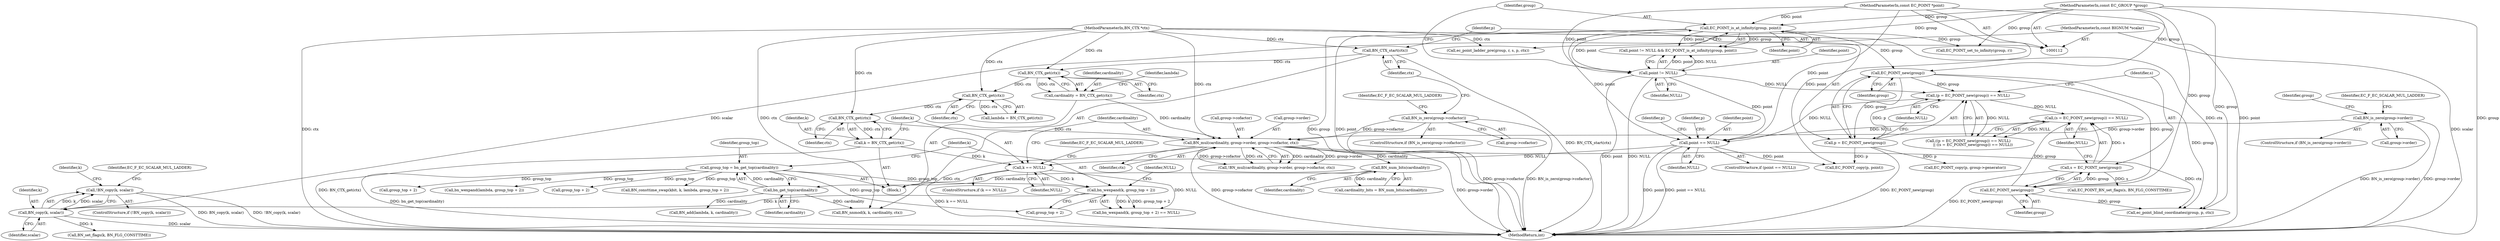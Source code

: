 digraph "0_openssl_b1d6d55ece1c26fa2829e2b819b038d7b6d692b4@API" {
"1000309" [label="(Call,!BN_copy(k, scalar))"];
"1000310" [label="(Call,BN_copy(k, scalar))"];
"1000290" [label="(Call,bn_wexpand(k, group_top + 2))"];
"1000255" [label="(Call,k == NULL)"];
"1000250" [label="(Call,k = BN_CTX_get(ctx))"];
"1000252" [label="(Call,BN_CTX_get(ctx))"];
"1000248" [label="(Call,BN_CTX_get(ctx))"];
"1000244" [label="(Call,BN_CTX_get(ctx))"];
"1000183" [label="(Call,BN_CTX_start(ctx))"];
"1000117" [label="(MethodParameterIn,BN_CTX *ctx)"];
"1000205" [label="(Call,point == NULL)"];
"1000151" [label="(Call,point != NULL)"];
"1000116" [label="(MethodParameterIn,const EC_POINT *point)"];
"1000154" [label="(Call,EC_POINT_is_at_infinity(group, point))"];
"1000113" [label="(MethodParameterIn,const EC_GROUP *group)"];
"1000187" [label="(Call,(p = EC_POINT_new(group)) == NULL)"];
"1000188" [label="(Call,p = EC_POINT_new(group))"];
"1000190" [label="(Call,EC_POINT_new(group))"];
"1000193" [label="(Call,(s = EC_POINT_new(group)) == NULL)"];
"1000194" [label="(Call,s = EC_POINT_new(group))"];
"1000196" [label="(Call,EC_POINT_new(group))"];
"1000283" [label="(Call,group_top = bn_get_top(cardinality))"];
"1000285" [label="(Call,bn_get_top(cardinality))"];
"1000281" [label="(Call,BN_num_bits(cardinality))"];
"1000265" [label="(Call,BN_mul(cardinality, group->order, group->cofactor, ctx))"];
"1000242" [label="(Call,cardinality = BN_CTX_get(ctx))"];
"1000162" [label="(Call,BN_is_zero(group->order))"];
"1000173" [label="(Call,BN_is_zero(group->cofactor))"];
"1000115" [label="(MethodParameterIn,const BIGNUM *scalar)"];
"1000249" [label="(Identifier,ctx)"];
"1000189" [label="(Identifier,p)"];
"1000265" [label="(Call,BN_mul(cardinality, group->order, group->cofactor, ctx))"];
"1000117" [label="(MethodParameterIn,BN_CTX *ctx)"];
"1000308" [label="(ControlStructure,if (!BN_copy(k, scalar)))"];
"1000464" [label="(Call,ec_point_blind_coordinates(group, p, ctx))"];
"1000243" [label="(Identifier,cardinality)"];
"1000197" [label="(Identifier,group)"];
"1000295" [label="(Identifier,NULL)"];
"1000286" [label="(Identifier,cardinality)"];
"1000475" [label="(Call,ec_point_ladder_pre(group, r, s, p, ctx))"];
"1000207" [label="(Identifier,NULL)"];
"1000191" [label="(Identifier,group)"];
"1000376" [label="(Call,group_top + 2)"];
"1000254" [label="(ControlStructure,if (k == NULL))"];
"1000187" [label="(Call,(p = EC_POINT_new(group)) == NULL)"];
"1000175" [label="(Identifier,group)"];
"1000161" [label="(ControlStructure,if (BN_is_zero(group->order)))"];
"1000158" [label="(Call,EC_POINT_set_to_infinity(group, r))"];
"1000154" [label="(Call,EC_POINT_is_at_infinity(group, point))"];
"1000162" [label="(Call,BN_is_zero(group->order))"];
"1000309" [label="(Call,!BN_copy(k, scalar))"];
"1000153" [label="(Identifier,NULL)"];
"1000188" [label="(Call,p = EC_POINT_new(group))"];
"1000290" [label="(Call,bn_wexpand(k, group_top + 2))"];
"1000285" [label="(Call,bn_get_top(cardinality))"];
"1000116" [label="(MethodParameterIn,const EC_POINT *point)"];
"1000226" [label="(Identifier,p)"];
"1000206" [label="(Identifier,point)"];
"1000204" [label="(ControlStructure,if (point == NULL))"];
"1000179" [label="(Identifier,EC_F_EC_SCALAR_MUL_LADDER)"];
"1000297" [label="(Call,bn_wexpand(lambda, group_top + 2))"];
"1000266" [label="(Identifier,cardinality)"];
"1000212" [label="(Identifier,p)"];
"1000205" [label="(Call,point == NULL)"];
"1000174" [label="(Call,group->cofactor)"];
"1000256" [label="(Identifier,k)"];
"1000311" [label="(Identifier,k)"];
"1000253" [label="(Identifier,ctx)"];
"1000118" [label="(Block,)"];
"1000319" [label="(Identifier,k)"];
"1000255" [label="(Call,k == NULL)"];
"1000173" [label="(Call,BN_is_zero(group->cofactor))"];
"1000150" [label="(Call,point != NULL && EC_POINT_is_at_infinity(group, point))"];
"1000246" [label="(Call,lambda = BN_CTX_get(ctx))"];
"1000172" [label="(ControlStructure,if (BN_is_zero(group->cofactor)))"];
"1000344" [label="(Call,BN_add(lambda, k, cardinality))"];
"1000292" [label="(Call,group_top + 2)"];
"1000184" [label="(Identifier,ctx)"];
"1000312" [label="(Identifier,scalar)"];
"1000279" [label="(Call,cardinality_bits = BN_num_bits(cardinality))"];
"1000244" [label="(Call,BN_CTX_get(ctx))"];
"1000315" [label="(Identifier,EC_F_EC_SCALAR_MUL_LADDER)"];
"1000332" [label="(Call,BN_nnmod(k, k, cardinality, ctx))"];
"1000151" [label="(Call,point != NULL)"];
"1000299" [label="(Call,group_top + 2)"];
"1000264" [label="(Call,!BN_mul(cardinality, group->order, group->cofactor, ctx))"];
"1000537" [label="(MethodReturn,int)"];
"1000115" [label="(MethodParameterIn,const BIGNUM *scalar)"];
"1000270" [label="(Call,group->cofactor)"];
"1000113" [label="(MethodParameterIn,const EC_GROUP *group)"];
"1000193" [label="(Call,(s = EC_POINT_new(group)) == NULL)"];
"1000190" [label="(Call,EC_POINT_new(group))"];
"1000186" [label="(Call,((p = EC_POINT_new(group)) == NULL)\n        || ((s = EC_POINT_new(group)) == NULL))"];
"1000156" [label="(Identifier,point)"];
"1000257" [label="(Identifier,NULL)"];
"1000211" [label="(Call,EC_POINT_copy(p, group->generator))"];
"1000198" [label="(Identifier,NULL)"];
"1000239" [label="(Call,EC_POINT_BN_set_flags(s, BN_FLG_CONSTTIME))"];
"1000192" [label="(Identifier,NULL)"];
"1000310" [label="(Call,BN_copy(k, scalar))"];
"1000183" [label="(Call,BN_CTX_start(ctx))"];
"1000195" [label="(Identifier,s)"];
"1000252" [label="(Call,BN_CTX_get(ctx))"];
"1000155" [label="(Identifier,group)"];
"1000248" [label="(Call,BN_CTX_get(ctx))"];
"1000283" [label="(Call,group_top = bn_get_top(cardinality))"];
"1000247" [label="(Identifier,lambda)"];
"1000267" [label="(Call,group->order)"];
"1000291" [label="(Identifier,k)"];
"1000163" [label="(Call,group->order)"];
"1000242" [label="(Call,cardinality = BN_CTX_get(ctx))"];
"1000251" [label="(Identifier,k)"];
"1000194" [label="(Call,s = EC_POINT_new(group))"];
"1000196" [label="(Call,EC_POINT_new(group))"];
"1000225" [label="(Call,EC_POINT_copy(p, point))"];
"1000284" [label="(Identifier,group_top)"];
"1000260" [label="(Identifier,EC_F_EC_SCALAR_MUL_LADDER)"];
"1000168" [label="(Identifier,EC_F_EC_SCALAR_MUL_LADDER)"];
"1000152" [label="(Identifier,point)"];
"1000318" [label="(Call,BN_set_flags(k, BN_FLG_CONSTTIME))"];
"1000281" [label="(Call,BN_num_bits(cardinality))"];
"1000282" [label="(Identifier,cardinality)"];
"1000273" [label="(Identifier,ctx)"];
"1000289" [label="(Call,bn_wexpand(k, group_top + 2) == NULL)"];
"1000372" [label="(Call,BN_consttime_swap(kbit, k, lambda, group_top + 2))"];
"1000245" [label="(Identifier,ctx)"];
"1000250" [label="(Call,k = BN_CTX_get(ctx))"];
"1000309" -> "1000308"  [label="AST: "];
"1000309" -> "1000310"  [label="CFG: "];
"1000310" -> "1000309"  [label="AST: "];
"1000315" -> "1000309"  [label="CFG: "];
"1000319" -> "1000309"  [label="CFG: "];
"1000309" -> "1000537"  [label="DDG: BN_copy(k, scalar)"];
"1000309" -> "1000537"  [label="DDG: !BN_copy(k, scalar)"];
"1000310" -> "1000309"  [label="DDG: k"];
"1000310" -> "1000309"  [label="DDG: scalar"];
"1000310" -> "1000312"  [label="CFG: "];
"1000311" -> "1000310"  [label="AST: "];
"1000312" -> "1000310"  [label="AST: "];
"1000310" -> "1000537"  [label="DDG: scalar"];
"1000290" -> "1000310"  [label="DDG: k"];
"1000115" -> "1000310"  [label="DDG: scalar"];
"1000310" -> "1000318"  [label="DDG: k"];
"1000290" -> "1000289"  [label="AST: "];
"1000290" -> "1000292"  [label="CFG: "];
"1000291" -> "1000290"  [label="AST: "];
"1000292" -> "1000290"  [label="AST: "];
"1000295" -> "1000290"  [label="CFG: "];
"1000290" -> "1000289"  [label="DDG: k"];
"1000290" -> "1000289"  [label="DDG: group_top + 2"];
"1000255" -> "1000290"  [label="DDG: k"];
"1000283" -> "1000290"  [label="DDG: group_top"];
"1000255" -> "1000254"  [label="AST: "];
"1000255" -> "1000257"  [label="CFG: "];
"1000256" -> "1000255"  [label="AST: "];
"1000257" -> "1000255"  [label="AST: "];
"1000260" -> "1000255"  [label="CFG: "];
"1000266" -> "1000255"  [label="CFG: "];
"1000255" -> "1000537"  [label="DDG: k == NULL"];
"1000250" -> "1000255"  [label="DDG: k"];
"1000205" -> "1000255"  [label="DDG: NULL"];
"1000255" -> "1000289"  [label="DDG: NULL"];
"1000250" -> "1000118"  [label="AST: "];
"1000250" -> "1000252"  [label="CFG: "];
"1000251" -> "1000250"  [label="AST: "];
"1000252" -> "1000250"  [label="AST: "];
"1000256" -> "1000250"  [label="CFG: "];
"1000250" -> "1000537"  [label="DDG: BN_CTX_get(ctx)"];
"1000252" -> "1000250"  [label="DDG: ctx"];
"1000252" -> "1000253"  [label="CFG: "];
"1000253" -> "1000252"  [label="AST: "];
"1000248" -> "1000252"  [label="DDG: ctx"];
"1000117" -> "1000252"  [label="DDG: ctx"];
"1000252" -> "1000265"  [label="DDG: ctx"];
"1000248" -> "1000246"  [label="AST: "];
"1000248" -> "1000249"  [label="CFG: "];
"1000249" -> "1000248"  [label="AST: "];
"1000246" -> "1000248"  [label="CFG: "];
"1000248" -> "1000246"  [label="DDG: ctx"];
"1000244" -> "1000248"  [label="DDG: ctx"];
"1000117" -> "1000248"  [label="DDG: ctx"];
"1000244" -> "1000242"  [label="AST: "];
"1000244" -> "1000245"  [label="CFG: "];
"1000245" -> "1000244"  [label="AST: "];
"1000242" -> "1000244"  [label="CFG: "];
"1000244" -> "1000242"  [label="DDG: ctx"];
"1000183" -> "1000244"  [label="DDG: ctx"];
"1000117" -> "1000244"  [label="DDG: ctx"];
"1000183" -> "1000118"  [label="AST: "];
"1000183" -> "1000184"  [label="CFG: "];
"1000184" -> "1000183"  [label="AST: "];
"1000189" -> "1000183"  [label="CFG: "];
"1000183" -> "1000537"  [label="DDG: BN_CTX_start(ctx)"];
"1000117" -> "1000183"  [label="DDG: ctx"];
"1000117" -> "1000112"  [label="AST: "];
"1000117" -> "1000537"  [label="DDG: ctx"];
"1000117" -> "1000265"  [label="DDG: ctx"];
"1000117" -> "1000332"  [label="DDG: ctx"];
"1000117" -> "1000464"  [label="DDG: ctx"];
"1000117" -> "1000475"  [label="DDG: ctx"];
"1000205" -> "1000204"  [label="AST: "];
"1000205" -> "1000207"  [label="CFG: "];
"1000206" -> "1000205"  [label="AST: "];
"1000207" -> "1000205"  [label="AST: "];
"1000212" -> "1000205"  [label="CFG: "];
"1000226" -> "1000205"  [label="CFG: "];
"1000205" -> "1000537"  [label="DDG: point"];
"1000205" -> "1000537"  [label="DDG: point == NULL"];
"1000151" -> "1000205"  [label="DDG: point"];
"1000154" -> "1000205"  [label="DDG: point"];
"1000116" -> "1000205"  [label="DDG: point"];
"1000187" -> "1000205"  [label="DDG: NULL"];
"1000193" -> "1000205"  [label="DDG: NULL"];
"1000205" -> "1000225"  [label="DDG: point"];
"1000151" -> "1000150"  [label="AST: "];
"1000151" -> "1000153"  [label="CFG: "];
"1000152" -> "1000151"  [label="AST: "];
"1000153" -> "1000151"  [label="AST: "];
"1000155" -> "1000151"  [label="CFG: "];
"1000150" -> "1000151"  [label="CFG: "];
"1000151" -> "1000537"  [label="DDG: point"];
"1000151" -> "1000537"  [label="DDG: NULL"];
"1000151" -> "1000150"  [label="DDG: point"];
"1000151" -> "1000150"  [label="DDG: NULL"];
"1000116" -> "1000151"  [label="DDG: point"];
"1000151" -> "1000154"  [label="DDG: point"];
"1000151" -> "1000187"  [label="DDG: NULL"];
"1000116" -> "1000112"  [label="AST: "];
"1000116" -> "1000537"  [label="DDG: point"];
"1000116" -> "1000154"  [label="DDG: point"];
"1000116" -> "1000225"  [label="DDG: point"];
"1000154" -> "1000150"  [label="AST: "];
"1000154" -> "1000156"  [label="CFG: "];
"1000155" -> "1000154"  [label="AST: "];
"1000156" -> "1000154"  [label="AST: "];
"1000150" -> "1000154"  [label="CFG: "];
"1000154" -> "1000537"  [label="DDG: group"];
"1000154" -> "1000537"  [label="DDG: point"];
"1000154" -> "1000150"  [label="DDG: group"];
"1000154" -> "1000150"  [label="DDG: point"];
"1000113" -> "1000154"  [label="DDG: group"];
"1000154" -> "1000158"  [label="DDG: group"];
"1000154" -> "1000190"  [label="DDG: group"];
"1000113" -> "1000112"  [label="AST: "];
"1000113" -> "1000537"  [label="DDG: group"];
"1000113" -> "1000158"  [label="DDG: group"];
"1000113" -> "1000190"  [label="DDG: group"];
"1000113" -> "1000196"  [label="DDG: group"];
"1000113" -> "1000464"  [label="DDG: group"];
"1000113" -> "1000475"  [label="DDG: group"];
"1000187" -> "1000186"  [label="AST: "];
"1000187" -> "1000192"  [label="CFG: "];
"1000188" -> "1000187"  [label="AST: "];
"1000192" -> "1000187"  [label="AST: "];
"1000195" -> "1000187"  [label="CFG: "];
"1000186" -> "1000187"  [label="CFG: "];
"1000187" -> "1000186"  [label="DDG: NULL"];
"1000188" -> "1000187"  [label="DDG: p"];
"1000190" -> "1000187"  [label="DDG: group"];
"1000187" -> "1000193"  [label="DDG: NULL"];
"1000188" -> "1000190"  [label="CFG: "];
"1000189" -> "1000188"  [label="AST: "];
"1000190" -> "1000188"  [label="AST: "];
"1000192" -> "1000188"  [label="CFG: "];
"1000188" -> "1000537"  [label="DDG: EC_POINT_new(group)"];
"1000190" -> "1000188"  [label="DDG: group"];
"1000188" -> "1000211"  [label="DDG: p"];
"1000188" -> "1000225"  [label="DDG: p"];
"1000190" -> "1000191"  [label="CFG: "];
"1000191" -> "1000190"  [label="AST: "];
"1000190" -> "1000196"  [label="DDG: group"];
"1000190" -> "1000464"  [label="DDG: group"];
"1000193" -> "1000186"  [label="AST: "];
"1000193" -> "1000198"  [label="CFG: "];
"1000194" -> "1000193"  [label="AST: "];
"1000198" -> "1000193"  [label="AST: "];
"1000186" -> "1000193"  [label="CFG: "];
"1000193" -> "1000186"  [label="DDG: NULL"];
"1000194" -> "1000193"  [label="DDG: s"];
"1000196" -> "1000193"  [label="DDG: group"];
"1000194" -> "1000196"  [label="CFG: "];
"1000195" -> "1000194"  [label="AST: "];
"1000196" -> "1000194"  [label="AST: "];
"1000198" -> "1000194"  [label="CFG: "];
"1000194" -> "1000537"  [label="DDG: EC_POINT_new(group)"];
"1000196" -> "1000194"  [label="DDG: group"];
"1000194" -> "1000239"  [label="DDG: s"];
"1000196" -> "1000197"  [label="CFG: "];
"1000197" -> "1000196"  [label="AST: "];
"1000196" -> "1000464"  [label="DDG: group"];
"1000283" -> "1000118"  [label="AST: "];
"1000283" -> "1000285"  [label="CFG: "];
"1000284" -> "1000283"  [label="AST: "];
"1000285" -> "1000283"  [label="AST: "];
"1000291" -> "1000283"  [label="CFG: "];
"1000283" -> "1000537"  [label="DDG: bn_get_top(cardinality)"];
"1000285" -> "1000283"  [label="DDG: cardinality"];
"1000283" -> "1000292"  [label="DDG: group_top"];
"1000283" -> "1000297"  [label="DDG: group_top"];
"1000283" -> "1000299"  [label="DDG: group_top"];
"1000283" -> "1000372"  [label="DDG: group_top"];
"1000283" -> "1000376"  [label="DDG: group_top"];
"1000285" -> "1000286"  [label="CFG: "];
"1000286" -> "1000285"  [label="AST: "];
"1000281" -> "1000285"  [label="DDG: cardinality"];
"1000285" -> "1000332"  [label="DDG: cardinality"];
"1000285" -> "1000344"  [label="DDG: cardinality"];
"1000281" -> "1000279"  [label="AST: "];
"1000281" -> "1000282"  [label="CFG: "];
"1000282" -> "1000281"  [label="AST: "];
"1000279" -> "1000281"  [label="CFG: "];
"1000281" -> "1000279"  [label="DDG: cardinality"];
"1000265" -> "1000281"  [label="DDG: cardinality"];
"1000265" -> "1000264"  [label="AST: "];
"1000265" -> "1000273"  [label="CFG: "];
"1000266" -> "1000265"  [label="AST: "];
"1000267" -> "1000265"  [label="AST: "];
"1000270" -> "1000265"  [label="AST: "];
"1000273" -> "1000265"  [label="AST: "];
"1000264" -> "1000265"  [label="CFG: "];
"1000265" -> "1000537"  [label="DDG: group->order"];
"1000265" -> "1000537"  [label="DDG: group->cofactor"];
"1000265" -> "1000264"  [label="DDG: cardinality"];
"1000265" -> "1000264"  [label="DDG: group->order"];
"1000265" -> "1000264"  [label="DDG: group->cofactor"];
"1000265" -> "1000264"  [label="DDG: ctx"];
"1000242" -> "1000265"  [label="DDG: cardinality"];
"1000162" -> "1000265"  [label="DDG: group->order"];
"1000173" -> "1000265"  [label="DDG: group->cofactor"];
"1000265" -> "1000332"  [label="DDG: ctx"];
"1000265" -> "1000464"  [label="DDG: ctx"];
"1000242" -> "1000118"  [label="AST: "];
"1000243" -> "1000242"  [label="AST: "];
"1000247" -> "1000242"  [label="CFG: "];
"1000162" -> "1000161"  [label="AST: "];
"1000162" -> "1000163"  [label="CFG: "];
"1000163" -> "1000162"  [label="AST: "];
"1000168" -> "1000162"  [label="CFG: "];
"1000175" -> "1000162"  [label="CFG: "];
"1000162" -> "1000537"  [label="DDG: group->order"];
"1000162" -> "1000537"  [label="DDG: BN_is_zero(group->order)"];
"1000173" -> "1000172"  [label="AST: "];
"1000173" -> "1000174"  [label="CFG: "];
"1000174" -> "1000173"  [label="AST: "];
"1000179" -> "1000173"  [label="CFG: "];
"1000184" -> "1000173"  [label="CFG: "];
"1000173" -> "1000537"  [label="DDG: BN_is_zero(group->cofactor)"];
"1000173" -> "1000537"  [label="DDG: group->cofactor"];
"1000115" -> "1000112"  [label="AST: "];
"1000115" -> "1000537"  [label="DDG: scalar"];
}
